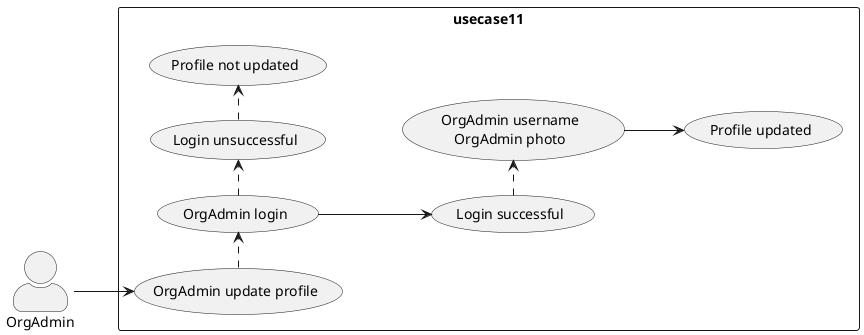 @startuml OrgAdmin Update Profile

skinparam actorStyle awesome
left to right direction
skinparam packageStyle rectangle

actor OrgAdmin

rectangle usecase11{
  OrgAdmin --> (OrgAdmin update profile)
  (OrgAdmin update profile) .> (OrgAdmin login)
  (OrgAdmin login) --> (Login successful)  
  (Login successful) .> (OrgAdmin username\nOrgAdmin photo)
  (OrgAdmin username\nOrgAdmin photo) --> (Profile updated)
  (OrgAdmin login) .> (Login unsuccessful)
  (Login unsuccessful) .> (Profile not updated)  
  (OrgAdmin update profile)
}

@enduml